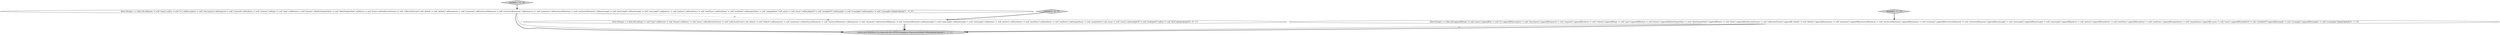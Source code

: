 digraph {
0 [style = filled, label = "keySet['1', '0', '0']", fillcolor = lightgray, shape = diamond image = "AAA0AAABBB1BBB"];
6 [style = filled, label = "ASet<String> s = ASet.of().aif(type != null,\"type\").aif(format != null,\"format\").aif(items != null,\"items\").aif(collectionFormat != null,\"collectionFormat\").aif(_default != null,\"default\").aif(maximum != null,\"maximum\").aif(exclusiveMaximum != null,\"exclusiveMaximum\").aif(minimum != null,\"minimum\").aif(exclusiveMinimum != null,\"exclusiveMinimum\").aif(maxLength != null,\"maxLength\").aif(minLength != null,\"minLength\").aif(pattern != null,\"pattern\").aif(maxItems != null,\"maxItems\").aif(minItems != null,\"minItems\").aif(uniqueItems != null,\"uniqueItems\").aif(_enum != null,\"enum\").aif(multipleOf != null,\"multipleOf\").aif(ref != null,\"$ref\")@@@3@@@['0', '0', '1']", fillcolor = white, shape = ellipse image = "AAA0AAABBB3BBB"];
4 [style = filled, label = "keySet['0', '1', '0']", fillcolor = lightgray, shape = diamond image = "AAA0AAABBB2BBB"];
1 [style = filled, label = "return new MultiSet<>(s,super.edu.fdu.CPPDG.tinypdg.pe.ExpressionInfo@15af6ad)@@@4@@@['1', '1', '1']", fillcolor = lightgray, shape = ellipse image = "AAA0AAABBB1BBB"];
3 [style = filled, label = "ASet<String> s = ASet.of().appendIf(name != null,\"name\").appendIf(in != null,\"in\").appendIf(description != null,\"description\").appendIf(required != null,\"required\").appendIf(schema != null,\"schema\").appendIf(type != null,\"type\").appendIf(format != null,\"format\").appendIf(allowEmptyValue != null,\"allowEmptyValue\").appendIf(items != null,\"items\").appendIf(collectionFormat != null,\"collectionFormat\").appendIf(_default != null,\"default\").appendIf(maximum != null,\"maximum\").appendIf(exclusiveMaximum != null,\"exclusiveMaximum\").appendIf(minimum != null,\"minimum\").appendIf(exclusiveMinimum != null,\"exclusiveMinimum\").appendIf(maxLength != null,\"maxLength\").appendIf(minLength != null,\"minLength\").appendIf(pattern != null,\"pattern\").appendIf(maxItems != null,\"maxItems\").appendIf(minItems != null,\"minItems\").appendIf(uniqueItems != null,\"uniqueItems\").appendIf(_enum != null,\"enum\").appendIf(multipleOf != null,\"multipleOf\").appendIf(example != null,\"x-example\").appendIf(examples != null,\"x-examples\")@@@3@@@['0', '1', '0']", fillcolor = white, shape = ellipse image = "AAA0AAABBB2BBB"];
2 [style = filled, label = "ASet<String> s = ASet.of().aif(name != null,\"name\").aif(in != null,\"in\").aif(description != null,\"description\").aif(required != null,\"required\").aif(schema != null,\"schema\").aif(type != null,\"type\").aif(format != null,\"format\").aif(allowEmptyValue != null,\"allowEmptyValue\").aif(items != null,\"items\").aif(collectionFormat != null,\"collectionFormat\").aif(_default != null,\"default\").aif(maximum != null,\"maximum\").aif(exclusiveMaximum != null,\"exclusiveMaximum\").aif(minimum != null,\"minimum\").aif(exclusiveMinimum != null,\"exclusiveMinimum\").aif(maxLength != null,\"maxLength\").aif(minLength != null,\"minLength\").aif(pattern != null,\"pattern\").aif(maxItems != null,\"maxItems\").aif(minItems != null,\"minItems\").aif(uniqueItems != null,\"uniqueItems\").aif(_enum != null,\"enum\").aif(multipleOf != null,\"multipleOf\").aif(example != null,\"x-example\").aif(examples != null,\"x-examples\")@@@3@@@['1', '0', '0']", fillcolor = white, shape = ellipse image = "AAA0AAABBB1BBB"];
5 [style = filled, label = "keySet['0', '0', '1']", fillcolor = lightgray, shape = diamond image = "AAA0AAABBB3BBB"];
3->1 [style = solid, label="s"];
2->1 [style = solid, label="s"];
6->1 [style = solid, label="s"];
0->2 [style = bold, label=""];
4->3 [style = bold, label=""];
2->1 [style = bold, label=""];
6->1 [style = bold, label=""];
5->6 [style = bold, label=""];
3->1 [style = bold, label=""];
2->6 [style = dashed, label="0"];
}
